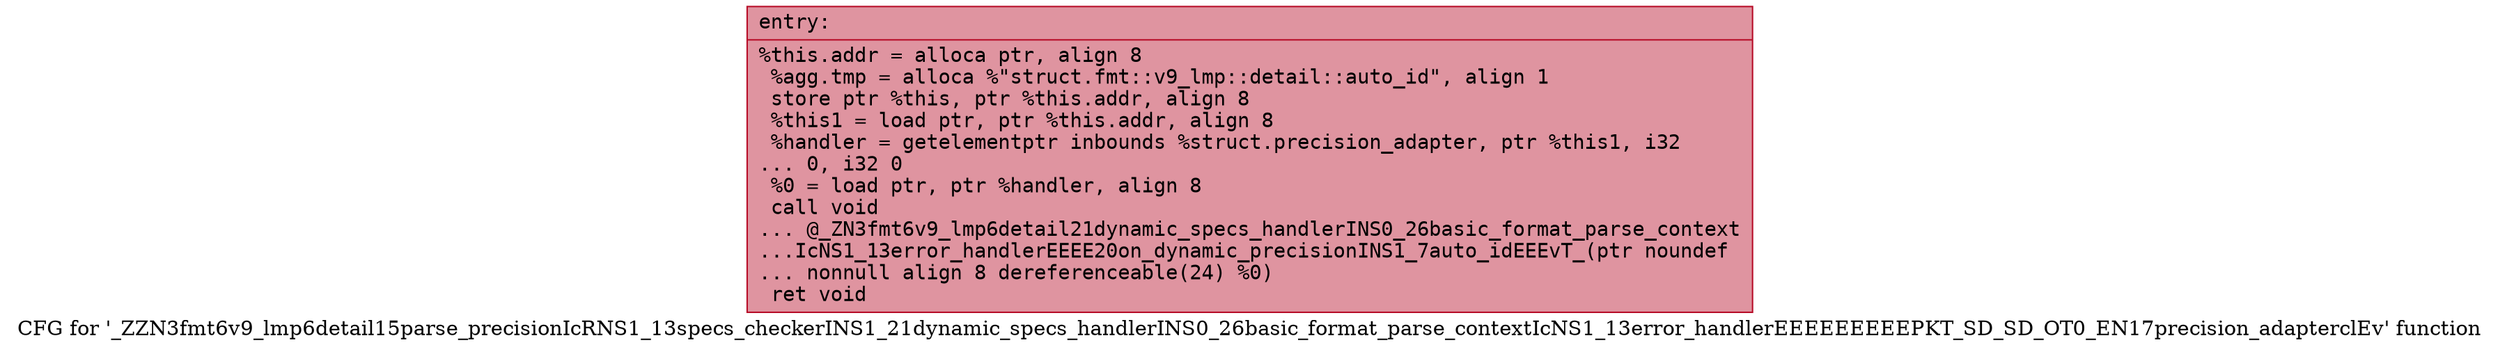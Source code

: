 digraph "CFG for '_ZZN3fmt6v9_lmp6detail15parse_precisionIcRNS1_13specs_checkerINS1_21dynamic_specs_handlerINS0_26basic_format_parse_contextIcNS1_13error_handlerEEEEEEEEEPKT_SD_SD_OT0_EN17precision_adapterclEv' function" {
	label="CFG for '_ZZN3fmt6v9_lmp6detail15parse_precisionIcRNS1_13specs_checkerINS1_21dynamic_specs_handlerINS0_26basic_format_parse_contextIcNS1_13error_handlerEEEEEEEEEPKT_SD_SD_OT0_EN17precision_adapterclEv' function";

	Node0x556bfeae7060 [shape=record,color="#b70d28ff", style=filled, fillcolor="#b70d2870" fontname="Courier",label="{entry:\l|  %this.addr = alloca ptr, align 8\l  %agg.tmp = alloca %\"struct.fmt::v9_lmp::detail::auto_id\", align 1\l  store ptr %this, ptr %this.addr, align 8\l  %this1 = load ptr, ptr %this.addr, align 8\l  %handler = getelementptr inbounds %struct.precision_adapter, ptr %this1, i32\l... 0, i32 0\l  %0 = load ptr, ptr %handler, align 8\l  call void\l... @_ZN3fmt6v9_lmp6detail21dynamic_specs_handlerINS0_26basic_format_parse_context\l...IcNS1_13error_handlerEEEE20on_dynamic_precisionINS1_7auto_idEEEvT_(ptr noundef\l... nonnull align 8 dereferenceable(24) %0)\l  ret void\l}"];
}

